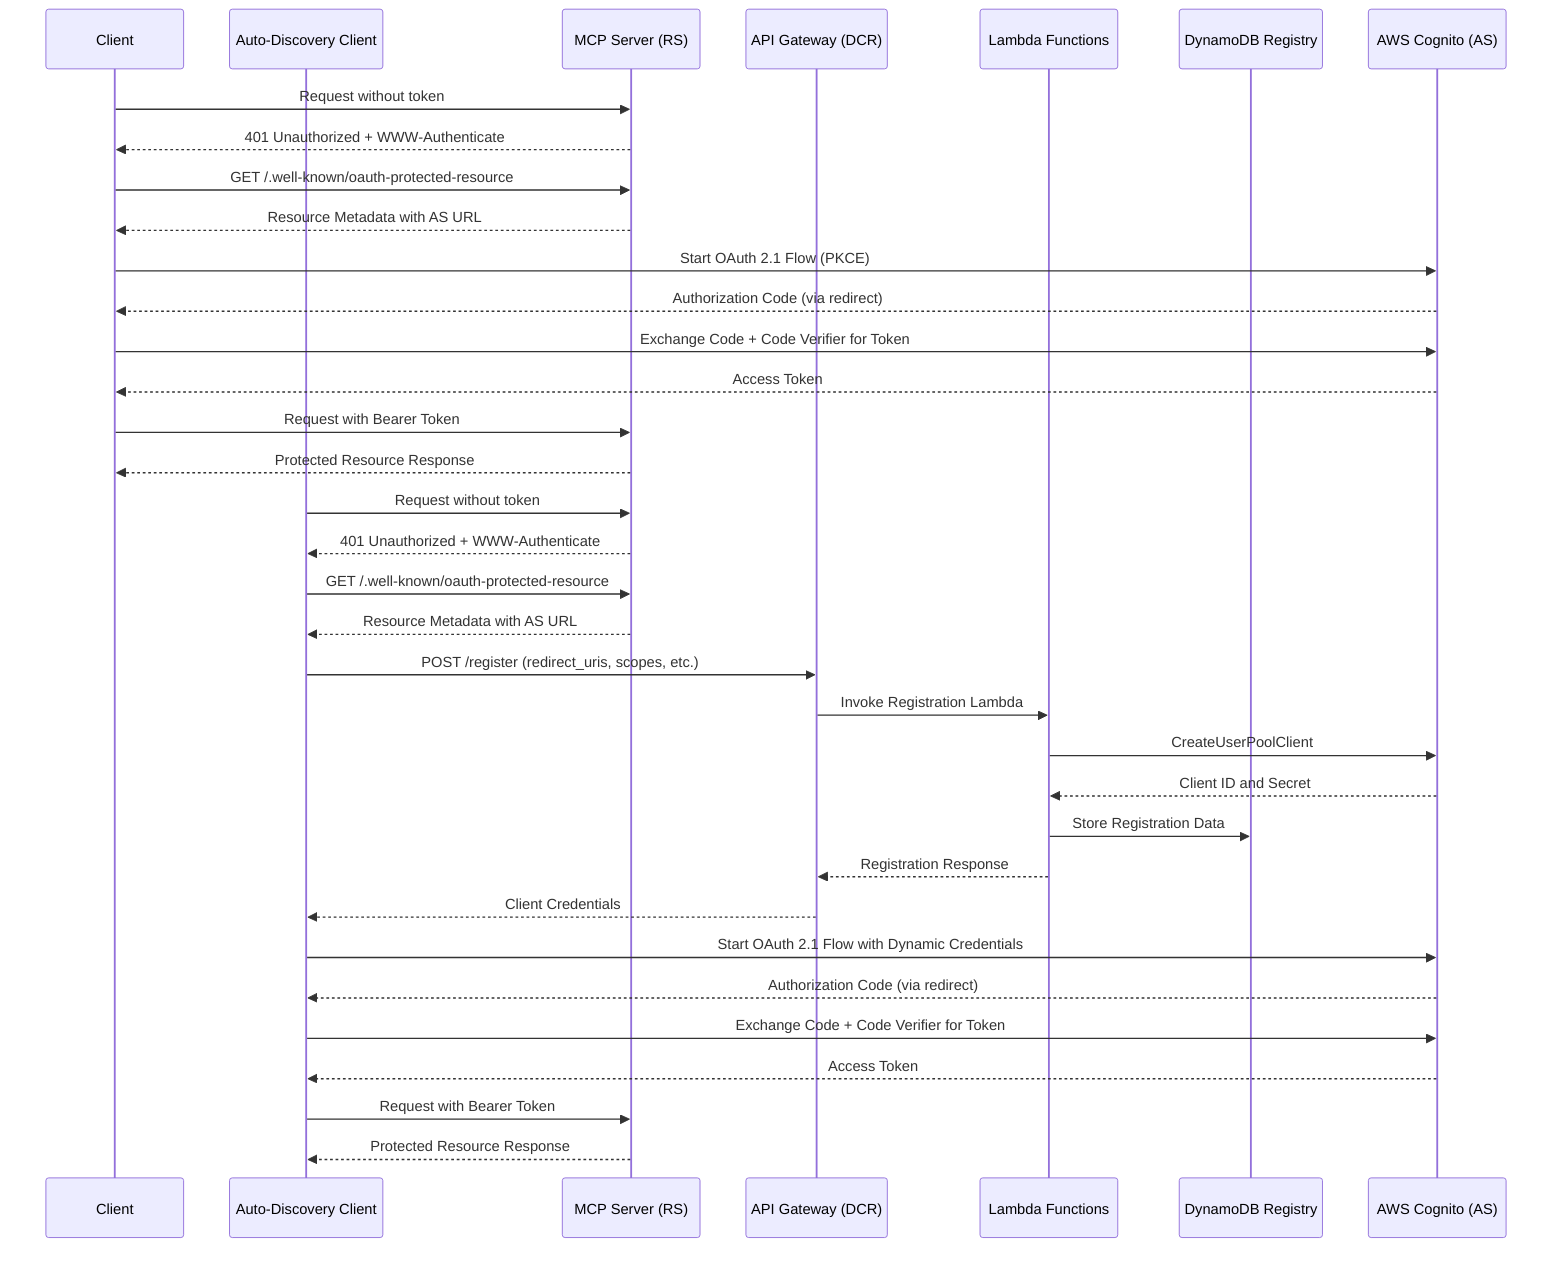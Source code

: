 sequenceDiagram
    participant Client
    participant AutoClient as Auto-Discovery Client
    participant MCP_Server as MCP Server (RS)
    participant API_Gateway as API Gateway (DCR)
    participant Lambda as Lambda Functions
    participant DynamoDB as DynamoDB Registry
    participant AWS_Cognito as AWS Cognito (AS)

    %% Standard OAuth Flow
    Client->>MCP_Server: Request without token
    MCP_Server-->>Client: 401 Unauthorized + WWW-Authenticate
    Client->>MCP_Server: GET /.well-known/oauth-protected-resource
    MCP_Server-->>Client: Resource Metadata with AS URL
    Client->>AWS_Cognito: Start OAuth 2.1 Flow (PKCE)
    AWS_Cognito-->>Client: Authorization Code (via redirect)
    Client->>AWS_Cognito: Exchange Code + Code Verifier for Token
    AWS_Cognito-->>Client: Access Token
    Client->>MCP_Server: Request with Bearer Token
    MCP_Server-->>Client: Protected Resource Response

    %% Dynamic Client Registration Flow
    AutoClient->>MCP_Server: Request without token
    MCP_Server-->>AutoClient: 401 Unauthorized + WWW-Authenticate
    AutoClient->>MCP_Server: GET /.well-known/oauth-protected-resource
    MCP_Server-->>AutoClient: Resource Metadata with AS URL
    
    %% DCR-specific steps
    AutoClient->>API_Gateway: POST /register (redirect_uris, scopes, etc.)
    API_Gateway->>Lambda: Invoke Registration Lambda
    Lambda->>AWS_Cognito: CreateUserPoolClient
    AWS_Cognito-->>Lambda: Client ID and Secret
    Lambda->>DynamoDB: Store Registration Data
    Lambda-->>API_Gateway: Registration Response
    API_Gateway-->>AutoClient: Client Credentials
    
    %% Continue with OAuth flow using new credentials
    AutoClient->>AWS_Cognito: Start OAuth 2.1 Flow with Dynamic Credentials
    AWS_Cognito-->>AutoClient: Authorization Code (via redirect)
    AutoClient->>AWS_Cognito: Exchange Code + Code Verifier for Token
    AWS_Cognito-->>AutoClient: Access Token
    AutoClient->>MCP_Server: Request with Bearer Token
    MCP_Server-->>AutoClient: Protected Resource Response